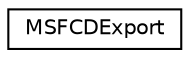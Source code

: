 digraph "Graphical Class Hierarchy"
{
  edge [fontname="Helvetica",fontsize="10",labelfontname="Helvetica",labelfontsize="10"];
  node [fontname="Helvetica",fontsize="10",shape=record];
  rankdir="LR";
  Node0 [label="MSFCDExport",height=0.2,width=0.4,color="black", fillcolor="white", style="filled",URL="$da/d4e/class_m_s_f_c_d_export.html",tooltip="Realises dumping FCD Data. "];
}
